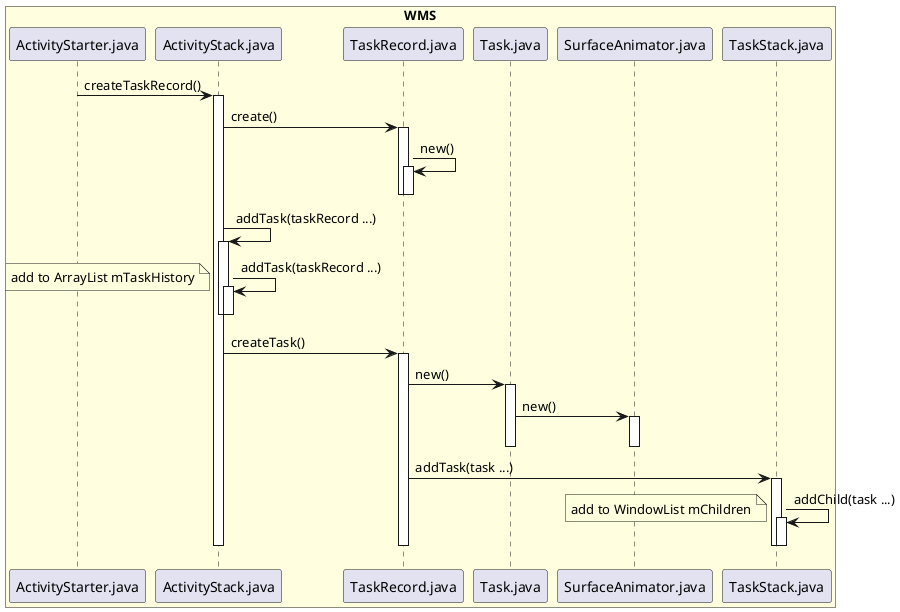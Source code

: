 @startuml

box "WMS"  #LightYellow
participant ActivityStarter.java
participant ActivityStack.java
participant TaskRecord.java
participant Task.java
participant SurfaceAnimator.java
participant TaskStack.java

end box

ActivityStarter.java -> ActivityStack.java : createTaskRecord()
activate ActivityStack.java
ActivityStack.java -> TaskRecord.java : create()
activate TaskRecord.java
TaskRecord.java -> TaskRecord.java : new()
activate TaskRecord.java
deactivate TaskRecord.java
deactivate TaskRecord.java
ActivityStack.java -> ActivityStack.java : addTask(taskRecord ...)
activate ActivityStack.java
ActivityStack.java -> ActivityStack.java : addTask(taskRecord ...)
activate ActivityStack.java
deactivate ActivityStack.java
deactivate ActivityStack.java
note left: add to ArrayList mTaskHistory
ActivityStack.java -> TaskRecord.java : createTask()
activate TaskRecord.java
TaskRecord.java -> Task.java : new()
activate Task.java
Task.java -> SurfaceAnimator.java : new()
activate SurfaceAnimator.java
deactivate SurfaceAnimator.java
deactivate Task.java
TaskRecord.java -> TaskStack.java : addTask(task ...)
activate TaskStack.java
TaskStack.java -> TaskStack.java : addChild(task ...)
activate TaskStack.java
note left: add to WindowList mChildren
deactivate TaskStack.java
deactivate TaskStack.java
deactivate TaskRecord.java
deactivate ActivityStack.java

@enduml